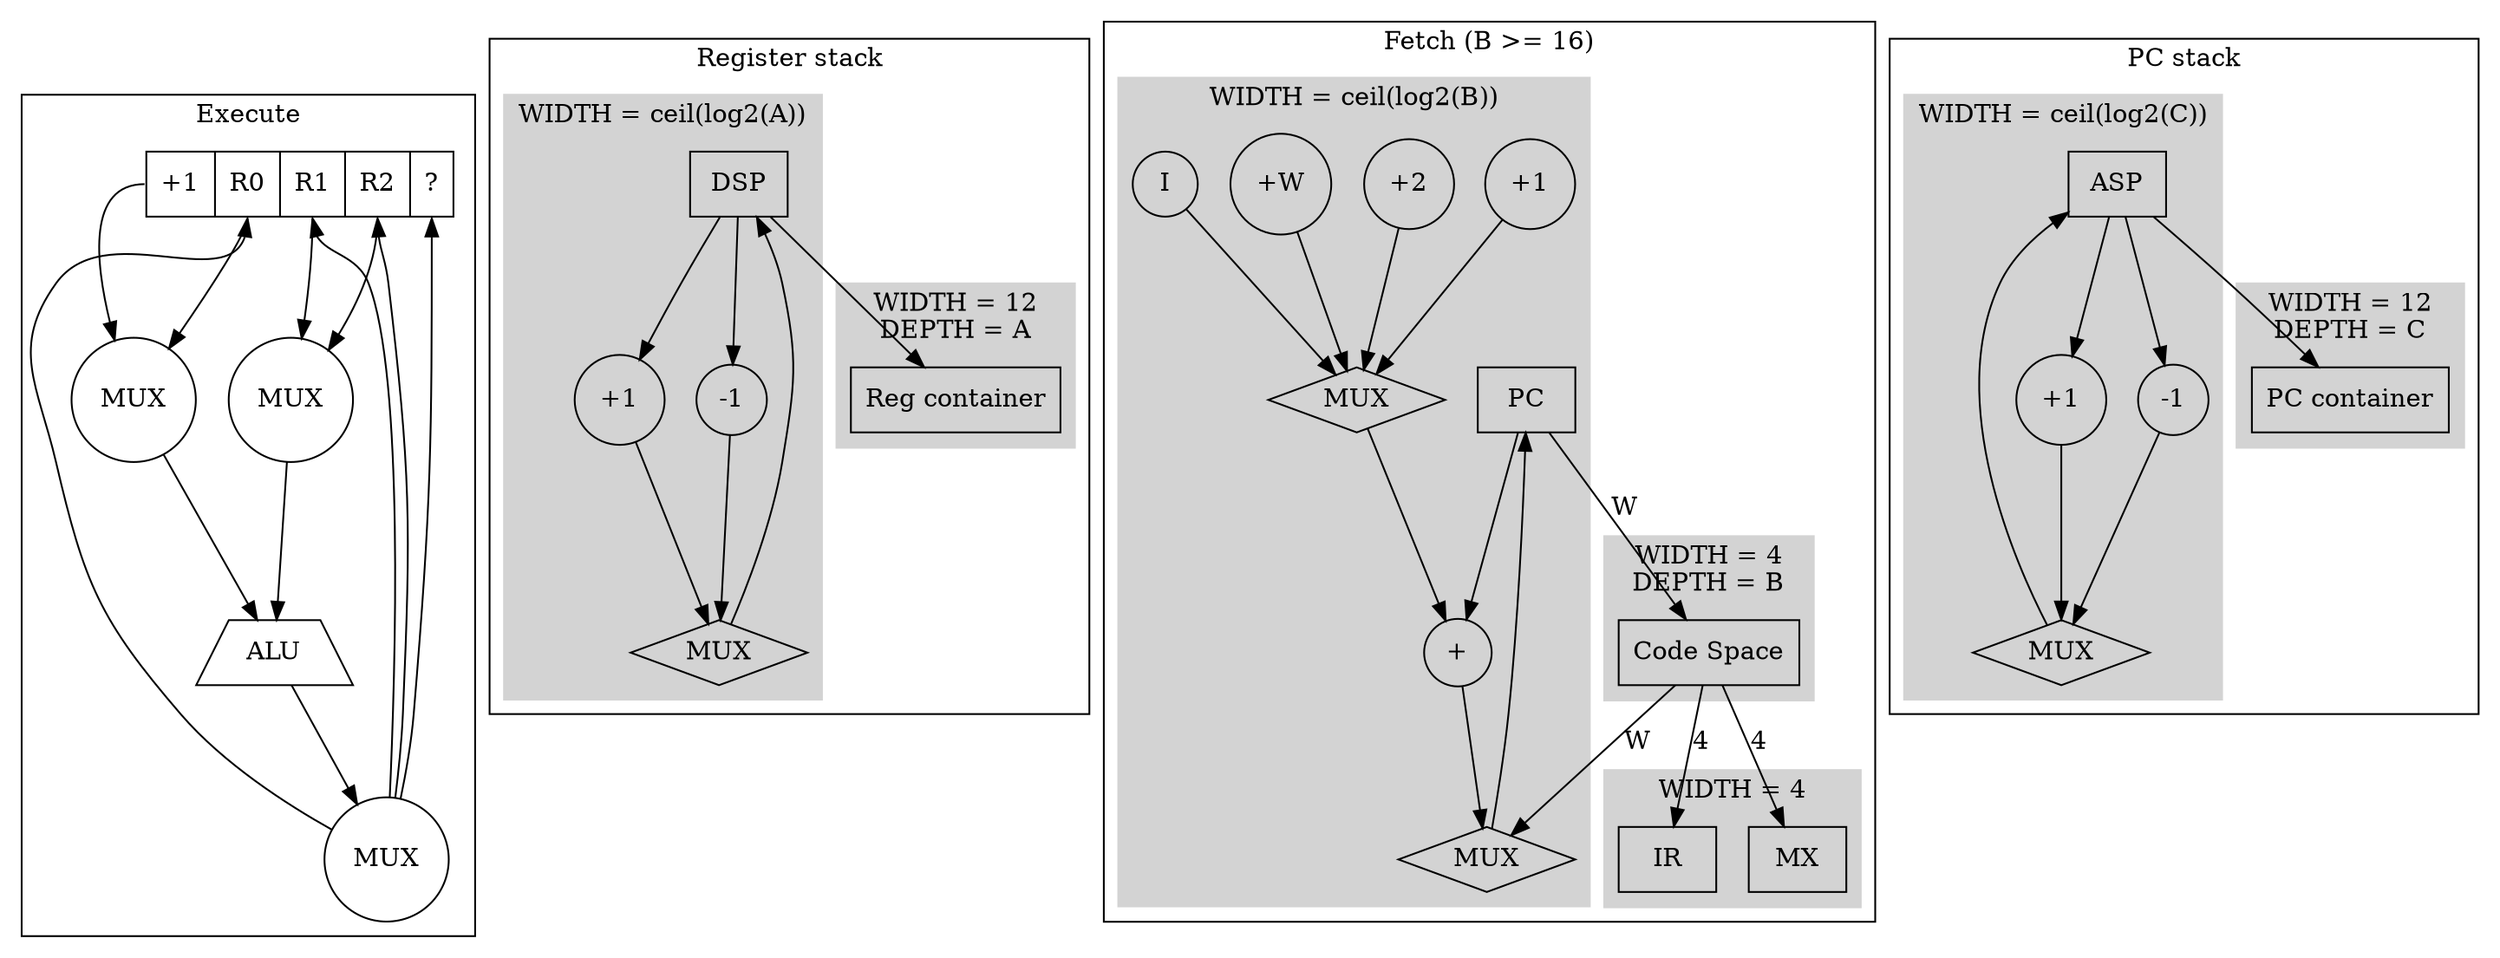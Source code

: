 digraph up2 {
   
    subgraph cluster_a {
        label="Execute"

        # Registers
        regs [label="<1> +1|<R0> R0|<R1> R1|<R2> R2|<dead> ?",shape=record];

        # Mux
        reg_in_mux [label="MUX",shape=circle]
        reg_out_mux_1 [label="MUX",shape=circle]
        reg_out_mux_2 [label="MUX",shape=circle]
    
        # Alu
        alu [label="ALU",shape=trapezium] 

        # Wiring
        reg_in_mux -> regs:R0    
        reg_in_mux -> regs:R1
        reg_in_mux -> regs:R2
        reg_in_mux -> regs:dead
        
        regs:R1 -> reg_out_mux_1
        regs:R2 -> reg_out_mux_1

        regs:1 -> reg_out_mux_2
        regs:R0 -> reg_out_mux_2
        
        reg_out_mux_2 -> alu
        reg_out_mux_1 -> alu

        alu -> reg_in_mux
          
          
    }
         
    subgraph cluster_b {
        label="Register stack"  
        subgraph cluster_0 {
            label = "WIDTH = 12\nDEPTH = A";
            style=filled;
            color=lightgrey; 
            stack_mem[label="Reg container",shape=record] 
        }
        subgraph cluster_1 {
            label = "WIDTH = ceil(log2(A))";
            style=filled;
            color=lightgrey; 
            stack_ptr[label="DSP",shape=record] 
            stack_ptr_plus[label="+1",shape=circle] 
            stack_ptr_minus[label="-1",shape=circle] 
            stack_ptr_mux[label="MUX",shape=diamond]    
            stack_ptr -> stack_ptr_plus -> stack_ptr_mux
            stack_ptr -> stack_ptr_minus -> stack_ptr_mux
            stack_ptr_mux -> stack_ptr
        }
        stack_ptr -> stack_mem
    }


    subgraph cluster_c {
        label="Fetch (B >= 16)"
        subgraph cluster_0 {
            label = "WIDTH = ceil(log2(B))";
            style=filled;
            color=lightgrey; 
            pc[label="PC",shape=record]
            pc_plus_one[label="+1",shape=circle]
            pc_plus_two[label="+2",shape=circle]
            pc_plus_w[label="+W",shape=circle]
            pc_plus_int[label="I",shape=circle]
            pc_plus[label="+",shape=circle]
            pc_update_mux[label="MUX",shape=diamond]
            pc_add_mux[label="MUX",shape=diamond] 
            pc_plus_one -> pc_add_mux 
            pc_plus_two -> pc_add_mux
            pc_plus_w -> pc_add_mux
            pc_plus_int -> pc_add_mux
            pc_add_mux -> pc_plus -> pc_update_mux -> pc -> pc_plus 
        } 
        subgraph cluster_1 {
            label = "WIDTH = 4\nDEPTH = B";
            style=filled;
            color=lightgrey;  
            code_space[label="Code Space",shape=record]
        }
        subgraph cluster_2 {
            label = "WIDTH = 4";
            style=filled;
            color=lightgrey;  
            ir[label="IR",shape=record]
            mx[label="MX",shape=record]
        }  
        pc -> code_space[label="W"]
        code_space -> ir[label="4"]
        code_space -> pc_update_mux[label="W"]
        code_space -> mx[label="4"]
    }

    subgraph cluster_d {
        label="PC stack"  
        subgraph cluster_0 {
            label = "WIDTH = 12\nDEPTH = C";
            style=filled;
            color=lightgrey; 
            pc_mem[label="PC container",shape=record] 
        }
        subgraph cluster_1 {
            label = "WIDTH = ceil(log2(C))";
            style=filled;
            color=lightgrey; 
            pc_ptr[label="ASP",shape=record] 
            pc_ptr_plus[label="+1",shape=circle] 
            pc_ptr_minus[label="-1",shape=circle] 
            pc_ptr_mux[label="MUX",shape=diamond]    
            pc_ptr -> pc_ptr_plus -> pc_ptr_mux
            pc_ptr -> pc_ptr_minus -> pc_ptr_mux
            pc_ptr_mux -> pc_ptr
        }
        pc_ptr -> pc_mem
    }
}

